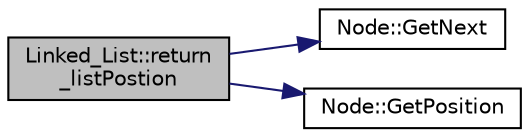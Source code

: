 digraph "Linked_List::return_listPostion"
{
 // LATEX_PDF_SIZE
  edge [fontname="Helvetica",fontsize="10",labelfontname="Helvetica",labelfontsize="10"];
  node [fontname="Helvetica",fontsize="10",shape=record];
  rankdir="LR";
  Node1 [label="Linked_List::return\l_listPostion",height=0.2,width=0.4,color="black", fillcolor="grey75", style="filled", fontcolor="black",tooltip="Se encarga de retornar la posicion mas cercana a otra en una lista dada por el nodo que recibe."];
  Node1 -> Node2 [color="midnightblue",fontsize="10",style="solid",fontname="Helvetica"];
  Node2 [label="Node::GetNext",height=0.2,width=0.4,color="black", fillcolor="white", style="filled",URL="$classNode.html#a6f8729374beb27838792dc6ef81124e8",tooltip="Getter para el siguiente nodo."];
  Node1 -> Node3 [color="midnightblue",fontsize="10",style="solid",fontname="Helvetica"];
  Node3 [label="Node::GetPosition",height=0.2,width=0.4,color="black", fillcolor="white", style="filled",URL="$classNode.html#a2d31498b483a46807a1d05ec17e5a778",tooltip="Getter de la posision del noto."];
}
